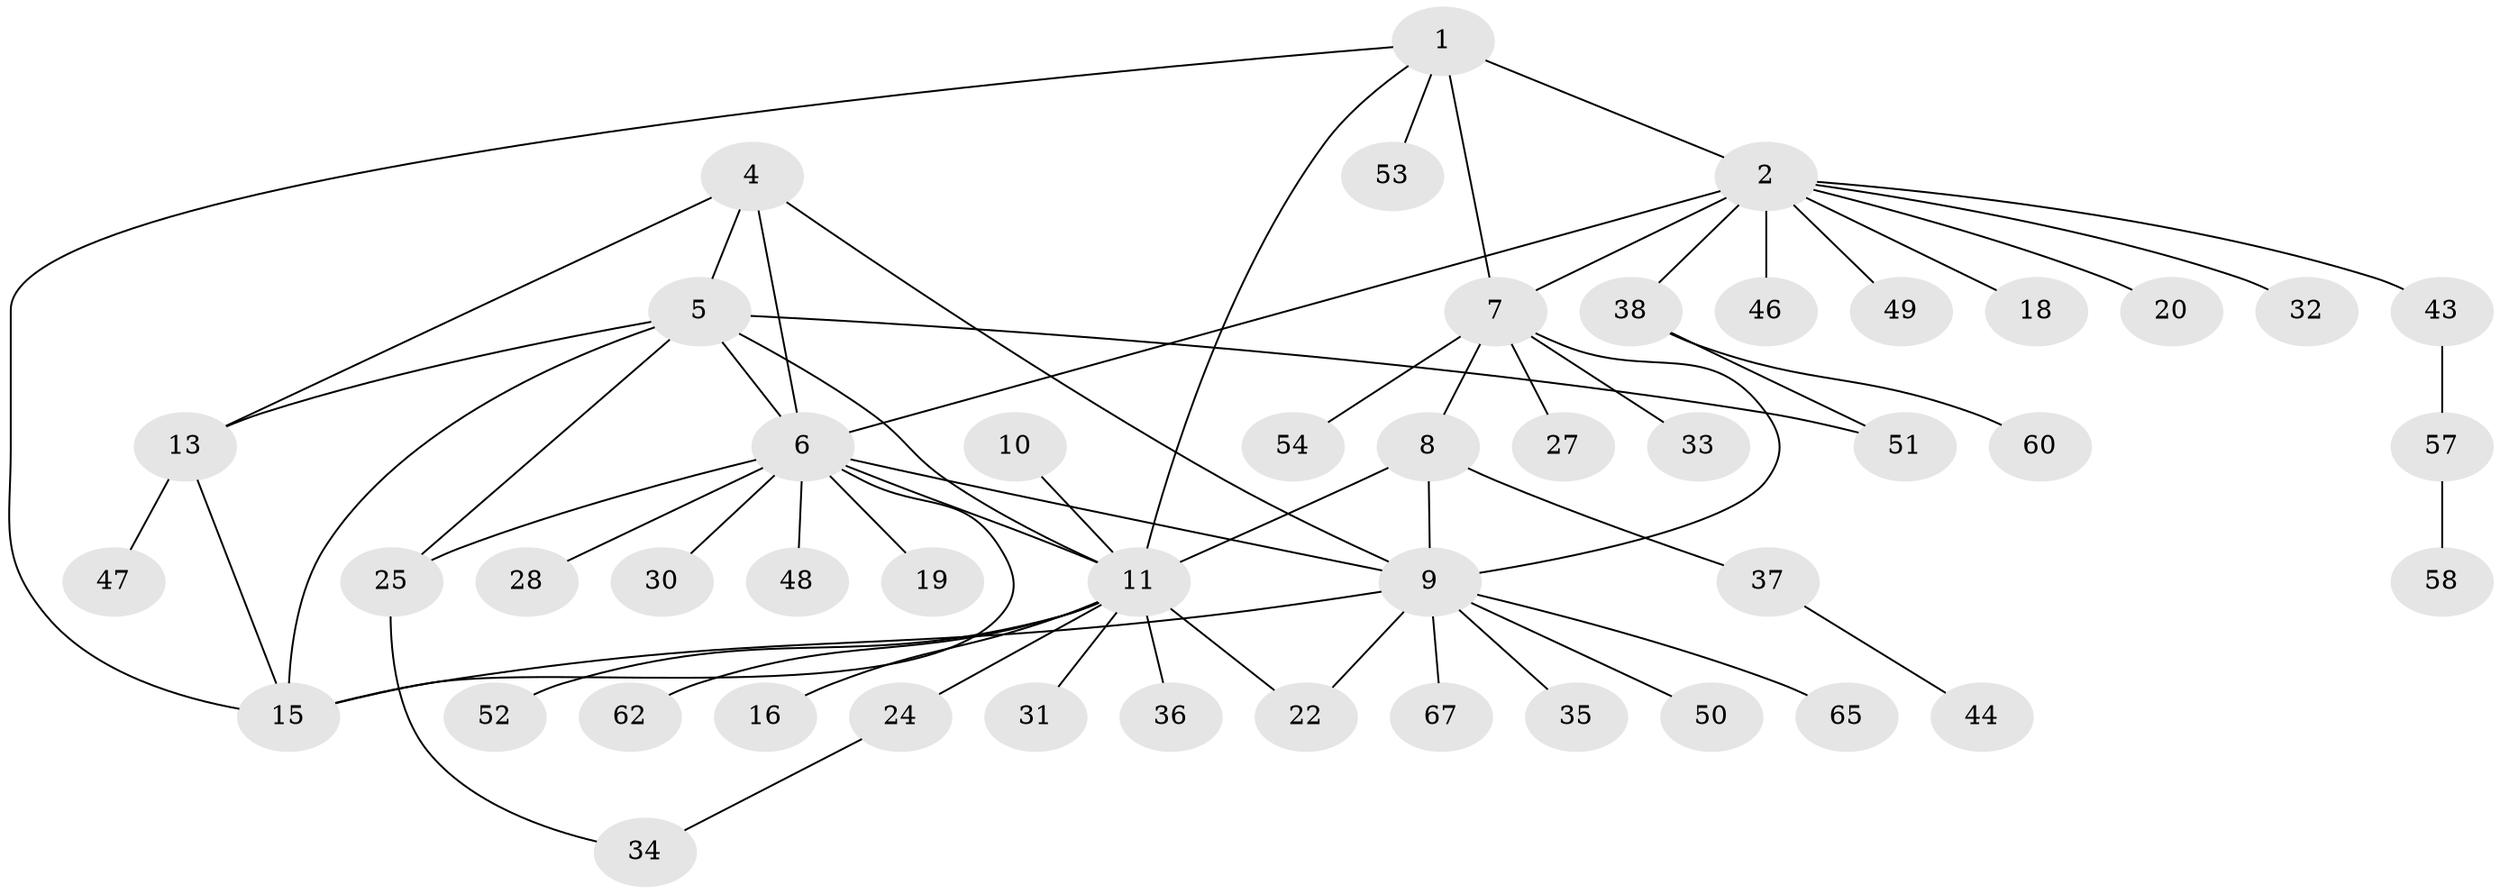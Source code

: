 // Generated by graph-tools (version 1.1) at 2025/24/03/03/25 07:24:15]
// undirected, 47 vertices, 63 edges
graph export_dot {
graph [start="1"]
  node [color=gray90,style=filled];
  1 [super="+17"];
  2 [super="+3"];
  4 [super="+55"];
  5 [super="+14"];
  6 [super="+23"];
  7 [super="+39"];
  8 [super="+41"];
  9 [super="+64"];
  10 [super="+66"];
  11 [super="+12"];
  13 [super="+21"];
  15 [super="+29"];
  16 [super="+42"];
  18;
  19;
  20;
  22;
  24 [super="+26"];
  25 [super="+45"];
  27;
  28 [super="+68"];
  30;
  31 [super="+59"];
  32;
  33;
  34 [super="+56"];
  35;
  36;
  37 [super="+61"];
  38 [super="+40"];
  43;
  44;
  46;
  47;
  48;
  49;
  50;
  51;
  52;
  53;
  54;
  57 [super="+63"];
  58;
  60;
  62;
  65;
  67;
  1 -- 2 [weight=2];
  1 -- 11;
  1 -- 15;
  1 -- 53;
  1 -- 7;
  2 -- 18;
  2 -- 20;
  2 -- 46;
  2 -- 32;
  2 -- 38;
  2 -- 6;
  2 -- 7;
  2 -- 43;
  2 -- 49;
  4 -- 5;
  4 -- 6;
  4 -- 9;
  4 -- 13;
  5 -- 6;
  5 -- 51;
  5 -- 25;
  5 -- 13;
  5 -- 15;
  5 -- 11;
  6 -- 11;
  6 -- 19;
  6 -- 25;
  6 -- 28;
  6 -- 30;
  6 -- 48;
  6 -- 9;
  6 -- 15;
  7 -- 8;
  7 -- 9;
  7 -- 27;
  7 -- 33;
  7 -- 54;
  8 -- 9;
  8 -- 11;
  8 -- 37;
  9 -- 15;
  9 -- 22;
  9 -- 35;
  9 -- 50;
  9 -- 65;
  9 -- 67;
  10 -- 11 [weight=2];
  11 -- 36;
  11 -- 62;
  11 -- 16;
  11 -- 52;
  11 -- 22;
  11 -- 24;
  11 -- 31;
  13 -- 15;
  13 -- 47;
  24 -- 34;
  25 -- 34;
  37 -- 44;
  38 -- 51;
  38 -- 60;
  43 -- 57;
  57 -- 58;
}
